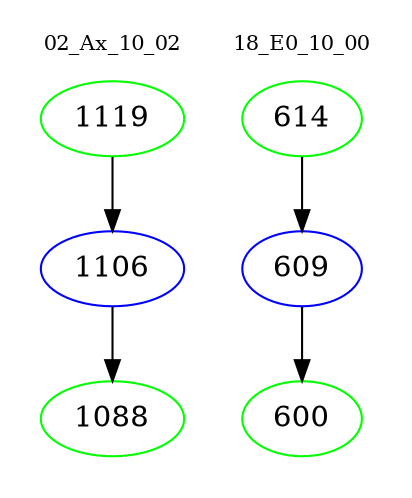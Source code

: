 digraph{
subgraph cluster_0 {
color = white
label = "02_Ax_10_02";
fontsize=10;
T0_1119 [label="1119", color="green"]
T0_1119 -> T0_1106 [color="black"]
T0_1106 [label="1106", color="blue"]
T0_1106 -> T0_1088 [color="black"]
T0_1088 [label="1088", color="green"]
}
subgraph cluster_1 {
color = white
label = "18_E0_10_00";
fontsize=10;
T1_614 [label="614", color="green"]
T1_614 -> T1_609 [color="black"]
T1_609 [label="609", color="blue"]
T1_609 -> T1_600 [color="black"]
T1_600 [label="600", color="green"]
}
}
